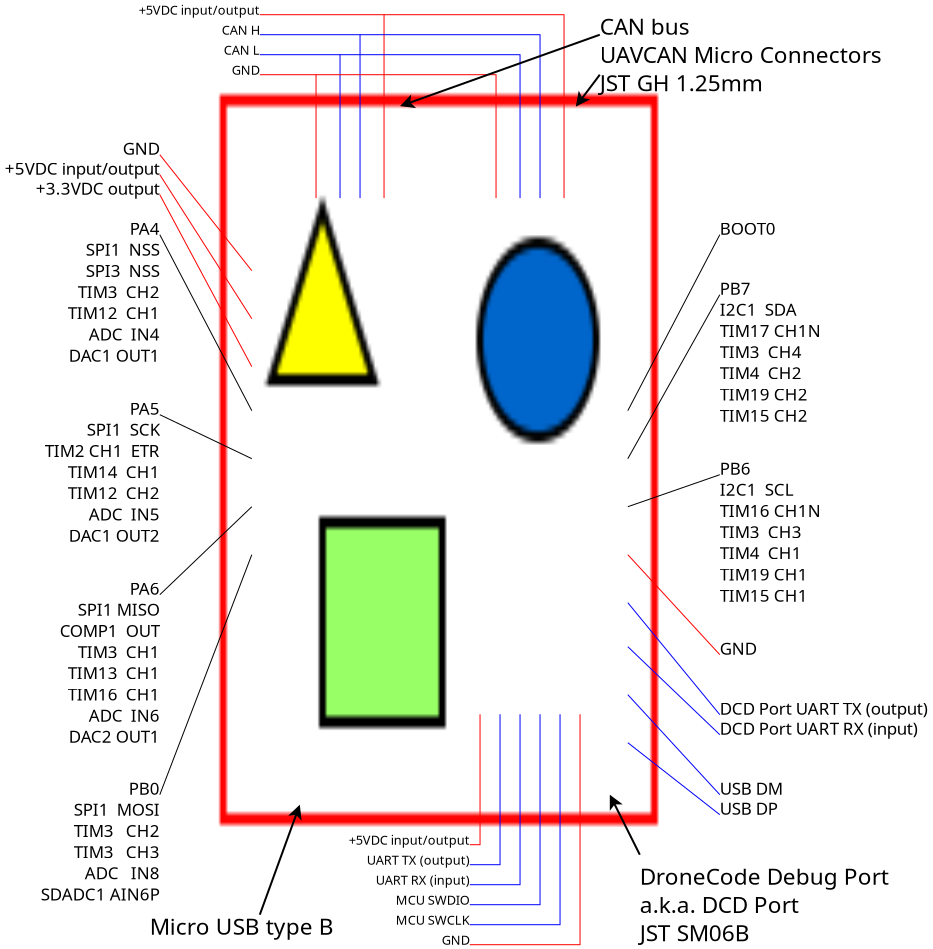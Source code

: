 <?xml version="1.0" encoding="UTF-8"?>
<dia:diagram xmlns:dia="http://www.lysator.liu.se/~alla/dia/">
  <dia:layer name="Background" visible="true" active="true">
    <dia:object type="Standard - Image" version="0" id="O0">
      <dia:attribute name="obj_pos">
        <dia:point val="27,41"/>
      </dia:attribute>
      <dia:attribute name="obj_bb">
        <dia:rectangle val="26.95,40.95;48.95,77.55"/>
      </dia:attribute>
      <dia:attribute name="elem_corner">
        <dia:point val="27,41"/>
      </dia:attribute>
      <dia:attribute name="elem_width">
        <dia:real val="21.9"/>
      </dia:attribute>
      <dia:attribute name="elem_height">
        <dia:real val="36.5"/>
      </dia:attribute>
      <dia:attribute name="draw_border">
        <dia:boolean val="false"/>
      </dia:attribute>
      <dia:attribute name="keep_aspect">
        <dia:boolean val="true"/>
      </dia:attribute>
      <dia:attribute name="file">
        <dia:string>#pinout.png#</dia:string>
      </dia:attribute>
    </dia:object>
    <dia:object type="Standard - Text" version="1" id="O1">
      <dia:attribute name="obj_pos">
        <dia:point val="23.5,83"/>
      </dia:attribute>
      <dia:attribute name="obj_bb">
        <dia:rectangle val="23.5,81.95;34.34,83.267"/>
      </dia:attribute>
      <dia:attribute name="text">
        <dia:composite type="text">
          <dia:attribute name="string">
            <dia:string>#Micro USB type B#</dia:string>
          </dia:attribute>
          <dia:attribute name="font">
            <dia:font family="Droid Sans Mono" style="0" name="Courier"/>
          </dia:attribute>
          <dia:attribute name="height">
            <dia:real val="1.411"/>
          </dia:attribute>
          <dia:attribute name="pos">
            <dia:point val="23.5,83"/>
          </dia:attribute>
          <dia:attribute name="color">
            <dia:color val="#000000"/>
          </dia:attribute>
          <dia:attribute name="alignment">
            <dia:enum val="0"/>
          </dia:attribute>
        </dia:composite>
      </dia:attribute>
      <dia:attribute name="valign">
        <dia:enum val="3"/>
      </dia:attribute>
    </dia:object>
    <dia:object type="Standard - Line" version="0" id="O2">
      <dia:attribute name="obj_pos">
        <dia:point val="29,82"/>
      </dia:attribute>
      <dia:attribute name="obj_bb">
        <dia:rectangle val="28.936,76.395;31.135,82.064"/>
      </dia:attribute>
      <dia:attribute name="conn_endpoints">
        <dia:point val="29,82"/>
        <dia:point val="31,76.5"/>
      </dia:attribute>
      <dia:attribute name="numcp">
        <dia:int val="1"/>
      </dia:attribute>
      <dia:attribute name="end_arrow">
        <dia:enum val="22"/>
      </dia:attribute>
      <dia:attribute name="end_arrow_length">
        <dia:real val="0.5"/>
      </dia:attribute>
      <dia:attribute name="end_arrow_width">
        <dia:real val="0.5"/>
      </dia:attribute>
    </dia:object>
    <dia:object type="Standard - Line" version="0" id="O3">
      <dia:attribute name="obj_pos">
        <dia:point val="48,79"/>
      </dia:attribute>
      <dia:attribute name="obj_bb">
        <dia:rectangle val="46.43,75.9;48.067,79.067"/>
      </dia:attribute>
      <dia:attribute name="conn_endpoints">
        <dia:point val="48,79"/>
        <dia:point val="46.5,76"/>
      </dia:attribute>
      <dia:attribute name="numcp">
        <dia:int val="1"/>
      </dia:attribute>
      <dia:attribute name="end_arrow">
        <dia:enum val="22"/>
      </dia:attribute>
      <dia:attribute name="end_arrow_length">
        <dia:real val="0.5"/>
      </dia:attribute>
      <dia:attribute name="end_arrow_width">
        <dia:real val="0.5"/>
      </dia:attribute>
    </dia:object>
    <dia:object type="Standard - Text" version="1" id="O4">
      <dia:attribute name="obj_pos">
        <dia:point val="39.5,78.5"/>
      </dia:attribute>
      <dia:attribute name="obj_bb">
        <dia:rectangle val="32.57,77.905;39.5,78.653"/>
      </dia:attribute>
      <dia:attribute name="text">
        <dia:composite type="text">
          <dia:attribute name="string">
            <dia:string>#+5VDC input/output#</dia:string>
          </dia:attribute>
          <dia:attribute name="font">
            <dia:font family="Droid Sans Mono" style="0" name="Courier"/>
          </dia:attribute>
          <dia:attribute name="height">
            <dia:real val="0.8"/>
          </dia:attribute>
          <dia:attribute name="pos">
            <dia:point val="39.5,78.5"/>
          </dia:attribute>
          <dia:attribute name="color">
            <dia:color val="#000000"/>
          </dia:attribute>
          <dia:attribute name="alignment">
            <dia:enum val="2"/>
          </dia:attribute>
        </dia:composite>
      </dia:attribute>
      <dia:attribute name="valign">
        <dia:enum val="3"/>
      </dia:attribute>
    </dia:object>
    <dia:object type="Standard - Text" version="1" id="O5">
      <dia:attribute name="obj_pos">
        <dia:point val="39.5,79.5"/>
      </dia:attribute>
      <dia:attribute name="obj_bb">
        <dia:rectangle val="33.34,78.905;39.5,79.653"/>
      </dia:attribute>
      <dia:attribute name="text">
        <dia:composite type="text">
          <dia:attribute name="string">
            <dia:string>#UART TX (output)#</dia:string>
          </dia:attribute>
          <dia:attribute name="font">
            <dia:font family="Droid Sans Mono" style="0" name="Courier"/>
          </dia:attribute>
          <dia:attribute name="height">
            <dia:real val="0.8"/>
          </dia:attribute>
          <dia:attribute name="pos">
            <dia:point val="39.5,79.5"/>
          </dia:attribute>
          <dia:attribute name="color">
            <dia:color val="#000000"/>
          </dia:attribute>
          <dia:attribute name="alignment">
            <dia:enum val="2"/>
          </dia:attribute>
        </dia:composite>
      </dia:attribute>
      <dia:attribute name="valign">
        <dia:enum val="3"/>
      </dia:attribute>
    </dia:object>
    <dia:object type="Standard - Text" version="1" id="O6">
      <dia:attribute name="obj_pos">
        <dia:point val="39.5,80.5"/>
      </dia:attribute>
      <dia:attribute name="obj_bb">
        <dia:rectangle val="33.725,79.905;39.5,80.653"/>
      </dia:attribute>
      <dia:attribute name="text">
        <dia:composite type="text">
          <dia:attribute name="string">
            <dia:string>#UART RX (input)#</dia:string>
          </dia:attribute>
          <dia:attribute name="font">
            <dia:font family="Droid Sans Mono" style="0" name="Courier"/>
          </dia:attribute>
          <dia:attribute name="height">
            <dia:real val="0.8"/>
          </dia:attribute>
          <dia:attribute name="pos">
            <dia:point val="39.5,80.5"/>
          </dia:attribute>
          <dia:attribute name="color">
            <dia:color val="#000000"/>
          </dia:attribute>
          <dia:attribute name="alignment">
            <dia:enum val="2"/>
          </dia:attribute>
        </dia:composite>
      </dia:attribute>
      <dia:attribute name="valign">
        <dia:enum val="3"/>
      </dia:attribute>
    </dia:object>
    <dia:object type="Standard - Text" version="1" id="O7">
      <dia:attribute name="obj_pos">
        <dia:point val="39.5,81.5"/>
      </dia:attribute>
      <dia:attribute name="obj_bb">
        <dia:rectangle val="36.035,80.905;39.5,81.653"/>
      </dia:attribute>
      <dia:attribute name="text">
        <dia:composite type="text">
          <dia:attribute name="string">
            <dia:string>#MCU SWDIO#</dia:string>
          </dia:attribute>
          <dia:attribute name="font">
            <dia:font family="Droid Sans Mono" style="0" name="Courier"/>
          </dia:attribute>
          <dia:attribute name="height">
            <dia:real val="0.8"/>
          </dia:attribute>
          <dia:attribute name="pos">
            <dia:point val="39.5,81.5"/>
          </dia:attribute>
          <dia:attribute name="color">
            <dia:color val="#000000"/>
          </dia:attribute>
          <dia:attribute name="alignment">
            <dia:enum val="2"/>
          </dia:attribute>
        </dia:composite>
      </dia:attribute>
      <dia:attribute name="valign">
        <dia:enum val="3"/>
      </dia:attribute>
    </dia:object>
    <dia:object type="Standard - Text" version="1" id="O8">
      <dia:attribute name="obj_pos">
        <dia:point val="39.5,82.5"/>
      </dia:attribute>
      <dia:attribute name="obj_bb">
        <dia:rectangle val="36.035,81.905;39.5,82.653"/>
      </dia:attribute>
      <dia:attribute name="text">
        <dia:composite type="text">
          <dia:attribute name="string">
            <dia:string>#MCU SWCLK#</dia:string>
          </dia:attribute>
          <dia:attribute name="font">
            <dia:font family="Droid Sans Mono" style="0" name="Courier"/>
          </dia:attribute>
          <dia:attribute name="height">
            <dia:real val="0.8"/>
          </dia:attribute>
          <dia:attribute name="pos">
            <dia:point val="39.5,82.5"/>
          </dia:attribute>
          <dia:attribute name="color">
            <dia:color val="#000000"/>
          </dia:attribute>
          <dia:attribute name="alignment">
            <dia:enum val="2"/>
          </dia:attribute>
        </dia:composite>
      </dia:attribute>
      <dia:attribute name="valign">
        <dia:enum val="3"/>
      </dia:attribute>
    </dia:object>
    <dia:object type="Standard - Text" version="1" id="O9">
      <dia:attribute name="obj_pos">
        <dia:point val="39.5,83.5"/>
      </dia:attribute>
      <dia:attribute name="obj_bb">
        <dia:rectangle val="38.345,82.905;39.5,83.653"/>
      </dia:attribute>
      <dia:attribute name="text">
        <dia:composite type="text">
          <dia:attribute name="string">
            <dia:string>#GND#</dia:string>
          </dia:attribute>
          <dia:attribute name="font">
            <dia:font family="Droid Sans Mono" style="0" name="Courier"/>
          </dia:attribute>
          <dia:attribute name="height">
            <dia:real val="0.8"/>
          </dia:attribute>
          <dia:attribute name="pos">
            <dia:point val="39.5,83.5"/>
          </dia:attribute>
          <dia:attribute name="color">
            <dia:color val="#000000"/>
          </dia:attribute>
          <dia:attribute name="alignment">
            <dia:enum val="2"/>
          </dia:attribute>
        </dia:composite>
      </dia:attribute>
      <dia:attribute name="valign">
        <dia:enum val="3"/>
      </dia:attribute>
    </dia:object>
    <dia:object type="Standard - ZigZagLine" version="1" id="O10">
      <dia:attribute name="obj_pos">
        <dia:point val="39.5,78.5"/>
      </dia:attribute>
      <dia:attribute name="obj_bb">
        <dia:rectangle val="39.475,71.941;40.037,78.525"/>
      </dia:attribute>
      <dia:attribute name="orth_points">
        <dia:point val="39.5,78.5"/>
        <dia:point val="40.012,78.5"/>
        <dia:point val="40.012,71.977"/>
        <dia:point val="40.012,71.977"/>
      </dia:attribute>
      <dia:attribute name="orth_orient">
        <dia:enum val="0"/>
        <dia:enum val="1"/>
        <dia:enum val="0"/>
      </dia:attribute>
      <dia:attribute name="autorouting">
        <dia:boolean val="false"/>
      </dia:attribute>
      <dia:attribute name="line_color">
        <dia:color val="#ff0000"/>
      </dia:attribute>
      <dia:attribute name="line_width">
        <dia:real val="0.05"/>
      </dia:attribute>
    </dia:object>
    <dia:object type="Standard - ZigZagLine" version="1" id="O11">
      <dia:attribute name="obj_pos">
        <dia:point val="39.5,79.5"/>
      </dia:attribute>
      <dia:attribute name="obj_bb">
        <dia:rectangle val="39.475,71.941;41.037,79.525"/>
      </dia:attribute>
      <dia:attribute name="orth_points">
        <dia:point val="39.5,79.5"/>
        <dia:point val="41.012,79.5"/>
        <dia:point val="41.012,71.977"/>
        <dia:point val="41.012,71.977"/>
      </dia:attribute>
      <dia:attribute name="orth_orient">
        <dia:enum val="0"/>
        <dia:enum val="1"/>
        <dia:enum val="0"/>
      </dia:attribute>
      <dia:attribute name="autorouting">
        <dia:boolean val="false"/>
      </dia:attribute>
      <dia:attribute name="line_color">
        <dia:color val="#0000ff"/>
      </dia:attribute>
      <dia:attribute name="line_width">
        <dia:real val="0.05"/>
      </dia:attribute>
    </dia:object>
    <dia:object type="Standard - ZigZagLine" version="1" id="O12">
      <dia:attribute name="obj_pos">
        <dia:point val="39.5,80.5"/>
      </dia:attribute>
      <dia:attribute name="obj_bb">
        <dia:rectangle val="39.475,71.941;42.037,80.525"/>
      </dia:attribute>
      <dia:attribute name="orth_points">
        <dia:point val="39.5,80.5"/>
        <dia:point val="42.012,80.5"/>
        <dia:point val="42.012,71.977"/>
        <dia:point val="42.012,71.977"/>
      </dia:attribute>
      <dia:attribute name="orth_orient">
        <dia:enum val="0"/>
        <dia:enum val="1"/>
        <dia:enum val="0"/>
      </dia:attribute>
      <dia:attribute name="autorouting">
        <dia:boolean val="false"/>
      </dia:attribute>
      <dia:attribute name="line_color">
        <dia:color val="#0000ff"/>
      </dia:attribute>
      <dia:attribute name="line_width">
        <dia:real val="0.05"/>
      </dia:attribute>
    </dia:object>
    <dia:object type="Standard - ZigZagLine" version="1" id="O13">
      <dia:attribute name="obj_pos">
        <dia:point val="39.5,81.5"/>
      </dia:attribute>
      <dia:attribute name="obj_bb">
        <dia:rectangle val="39.475,71.941;43.037,81.525"/>
      </dia:attribute>
      <dia:attribute name="orth_points">
        <dia:point val="39.5,81.5"/>
        <dia:point val="43.012,81.5"/>
        <dia:point val="43.012,71.977"/>
        <dia:point val="43.012,71.977"/>
      </dia:attribute>
      <dia:attribute name="orth_orient">
        <dia:enum val="0"/>
        <dia:enum val="1"/>
        <dia:enum val="0"/>
      </dia:attribute>
      <dia:attribute name="autorouting">
        <dia:boolean val="false"/>
      </dia:attribute>
      <dia:attribute name="line_color">
        <dia:color val="#0000ff"/>
      </dia:attribute>
      <dia:attribute name="line_width">
        <dia:real val="0.05"/>
      </dia:attribute>
    </dia:object>
    <dia:object type="Standard - ZigZagLine" version="1" id="O14">
      <dia:attribute name="obj_pos">
        <dia:point val="39.5,82.5"/>
      </dia:attribute>
      <dia:attribute name="obj_bb">
        <dia:rectangle val="39.475,71.941;44.037,82.525"/>
      </dia:attribute>
      <dia:attribute name="orth_points">
        <dia:point val="39.5,82.5"/>
        <dia:point val="44.012,82.5"/>
        <dia:point val="44.012,71.977"/>
        <dia:point val="44.012,71.977"/>
      </dia:attribute>
      <dia:attribute name="orth_orient">
        <dia:enum val="0"/>
        <dia:enum val="1"/>
        <dia:enum val="0"/>
      </dia:attribute>
      <dia:attribute name="autorouting">
        <dia:boolean val="false"/>
      </dia:attribute>
      <dia:attribute name="line_color">
        <dia:color val="#0000ff"/>
      </dia:attribute>
      <dia:attribute name="line_width">
        <dia:real val="0.05"/>
      </dia:attribute>
    </dia:object>
    <dia:object type="Standard - ZigZagLine" version="1" id="O15">
      <dia:attribute name="obj_pos">
        <dia:point val="39.5,83.5"/>
      </dia:attribute>
      <dia:attribute name="obj_bb">
        <dia:rectangle val="39.475,71.941;45.037,83.525"/>
      </dia:attribute>
      <dia:attribute name="orth_points">
        <dia:point val="39.5,83.5"/>
        <dia:point val="45.012,83.5"/>
        <dia:point val="45.012,71.977"/>
        <dia:point val="45.012,71.977"/>
      </dia:attribute>
      <dia:attribute name="orth_orient">
        <dia:enum val="0"/>
        <dia:enum val="1"/>
        <dia:enum val="0"/>
      </dia:attribute>
      <dia:attribute name="autorouting">
        <dia:boolean val="false"/>
      </dia:attribute>
      <dia:attribute name="line_color">
        <dia:color val="#ff0000"/>
      </dia:attribute>
      <dia:attribute name="line_width">
        <dia:real val="0.05"/>
      </dia:attribute>
    </dia:object>
    <dia:object type="Standard - Text" version="1" id="O16">
      <dia:attribute name="obj_pos">
        <dia:point val="29,37"/>
      </dia:attribute>
      <dia:attribute name="obj_bb">
        <dia:rectangle val="22.07,36.405;29,37.153"/>
      </dia:attribute>
      <dia:attribute name="text">
        <dia:composite type="text">
          <dia:attribute name="string">
            <dia:string>#+5VDC input/output#</dia:string>
          </dia:attribute>
          <dia:attribute name="font">
            <dia:font family="Droid Sans Mono" style="0" name="Courier"/>
          </dia:attribute>
          <dia:attribute name="height">
            <dia:real val="0.8"/>
          </dia:attribute>
          <dia:attribute name="pos">
            <dia:point val="29,37"/>
          </dia:attribute>
          <dia:attribute name="color">
            <dia:color val="#000000"/>
          </dia:attribute>
          <dia:attribute name="alignment">
            <dia:enum val="2"/>
          </dia:attribute>
        </dia:composite>
      </dia:attribute>
      <dia:attribute name="valign">
        <dia:enum val="3"/>
      </dia:attribute>
    </dia:object>
    <dia:object type="Standard - Text" version="1" id="O17">
      <dia:attribute name="obj_pos">
        <dia:point val="29,38"/>
      </dia:attribute>
      <dia:attribute name="obj_bb">
        <dia:rectangle val="27.075,37.405;29,38.153"/>
      </dia:attribute>
      <dia:attribute name="text">
        <dia:composite type="text">
          <dia:attribute name="string">
            <dia:string>#CAN H#</dia:string>
          </dia:attribute>
          <dia:attribute name="font">
            <dia:font family="Droid Sans Mono" style="0" name="Courier"/>
          </dia:attribute>
          <dia:attribute name="height">
            <dia:real val="0.8"/>
          </dia:attribute>
          <dia:attribute name="pos">
            <dia:point val="29,38"/>
          </dia:attribute>
          <dia:attribute name="color">
            <dia:color val="#000000"/>
          </dia:attribute>
          <dia:attribute name="alignment">
            <dia:enum val="2"/>
          </dia:attribute>
        </dia:composite>
      </dia:attribute>
      <dia:attribute name="valign">
        <dia:enum val="3"/>
      </dia:attribute>
    </dia:object>
    <dia:object type="Standard - Text" version="1" id="O18">
      <dia:attribute name="obj_pos">
        <dia:point val="29,39"/>
      </dia:attribute>
      <dia:attribute name="obj_bb">
        <dia:rectangle val="27.075,38.405;29,39.153"/>
      </dia:attribute>
      <dia:attribute name="text">
        <dia:composite type="text">
          <dia:attribute name="string">
            <dia:string>#CAN L#</dia:string>
          </dia:attribute>
          <dia:attribute name="font">
            <dia:font family="Droid Sans Mono" style="0" name="Courier"/>
          </dia:attribute>
          <dia:attribute name="height">
            <dia:real val="0.8"/>
          </dia:attribute>
          <dia:attribute name="pos">
            <dia:point val="29,39"/>
          </dia:attribute>
          <dia:attribute name="color">
            <dia:color val="#000000"/>
          </dia:attribute>
          <dia:attribute name="alignment">
            <dia:enum val="2"/>
          </dia:attribute>
        </dia:composite>
      </dia:attribute>
      <dia:attribute name="valign">
        <dia:enum val="3"/>
      </dia:attribute>
    </dia:object>
    <dia:object type="Standard - Text" version="1" id="O19">
      <dia:attribute name="obj_pos">
        <dia:point val="29,40"/>
      </dia:attribute>
      <dia:attribute name="obj_bb">
        <dia:rectangle val="27.845,39.405;29,40.153"/>
      </dia:attribute>
      <dia:attribute name="text">
        <dia:composite type="text">
          <dia:attribute name="string">
            <dia:string>#GND#</dia:string>
          </dia:attribute>
          <dia:attribute name="font">
            <dia:font family="Droid Sans Mono" style="0" name="Courier"/>
          </dia:attribute>
          <dia:attribute name="height">
            <dia:real val="0.8"/>
          </dia:attribute>
          <dia:attribute name="pos">
            <dia:point val="29,40"/>
          </dia:attribute>
          <dia:attribute name="color">
            <dia:color val="#000000"/>
          </dia:attribute>
          <dia:attribute name="alignment">
            <dia:enum val="2"/>
          </dia:attribute>
        </dia:composite>
      </dia:attribute>
      <dia:attribute name="valign">
        <dia:enum val="3"/>
      </dia:attribute>
    </dia:object>
    <dia:object type="Standard - ZigZagLine" version="1" id="O20">
      <dia:attribute name="obj_pos">
        <dia:point val="35.212,46.171"/>
      </dia:attribute>
      <dia:attribute name="obj_bb">
        <dia:rectangle val="28.975,36.975;35.237,46.171"/>
      </dia:attribute>
      <dia:attribute name="orth_points">
        <dia:point val="35.212,46.171"/>
        <dia:point val="35.212,46.171"/>
        <dia:point val="35.212,37"/>
        <dia:point val="29,37"/>
      </dia:attribute>
      <dia:attribute name="orth_orient">
        <dia:enum val="0"/>
        <dia:enum val="1"/>
        <dia:enum val="0"/>
      </dia:attribute>
      <dia:attribute name="autorouting">
        <dia:boolean val="false"/>
      </dia:attribute>
      <dia:attribute name="line_color">
        <dia:color val="#ff0000"/>
      </dia:attribute>
      <dia:attribute name="line_width">
        <dia:real val="0.05"/>
      </dia:attribute>
    </dia:object>
    <dia:object type="Standard - ZigZagLine" version="1" id="O21">
      <dia:attribute name="obj_pos">
        <dia:point val="34.012,46.171"/>
      </dia:attribute>
      <dia:attribute name="obj_bb">
        <dia:rectangle val="28.975,37.975;34.037,46.171"/>
      </dia:attribute>
      <dia:attribute name="orth_points">
        <dia:point val="34.012,46.171"/>
        <dia:point val="34.012,46.171"/>
        <dia:point val="34.012,38"/>
        <dia:point val="29,38"/>
      </dia:attribute>
      <dia:attribute name="orth_orient">
        <dia:enum val="0"/>
        <dia:enum val="1"/>
        <dia:enum val="0"/>
      </dia:attribute>
      <dia:attribute name="autorouting">
        <dia:boolean val="false"/>
      </dia:attribute>
      <dia:attribute name="line_color">
        <dia:color val="#0000ff"/>
      </dia:attribute>
      <dia:attribute name="line_width">
        <dia:real val="0.05"/>
      </dia:attribute>
    </dia:object>
    <dia:object type="Standard - ZigZagLine" version="1" id="O22">
      <dia:attribute name="obj_pos">
        <dia:point val="33.012,46.171"/>
      </dia:attribute>
      <dia:attribute name="obj_bb">
        <dia:rectangle val="28.975,38.975;33.037,46.171"/>
      </dia:attribute>
      <dia:attribute name="orth_points">
        <dia:point val="33.012,46.171"/>
        <dia:point val="33.012,46.171"/>
        <dia:point val="33.012,39"/>
        <dia:point val="29,39"/>
      </dia:attribute>
      <dia:attribute name="orth_orient">
        <dia:enum val="0"/>
        <dia:enum val="1"/>
        <dia:enum val="0"/>
      </dia:attribute>
      <dia:attribute name="autorouting">
        <dia:boolean val="false"/>
      </dia:attribute>
      <dia:attribute name="line_color">
        <dia:color val="#0000ff"/>
      </dia:attribute>
      <dia:attribute name="line_width">
        <dia:real val="0.05"/>
      </dia:attribute>
    </dia:object>
    <dia:object type="Standard - ZigZagLine" version="1" id="O23">
      <dia:attribute name="obj_pos">
        <dia:point val="31.812,46.171"/>
      </dia:attribute>
      <dia:attribute name="obj_bb">
        <dia:rectangle val="28.975,39.975;31.837,46.171"/>
      </dia:attribute>
      <dia:attribute name="orth_points">
        <dia:point val="31.812,46.171"/>
        <dia:point val="31.812,46.171"/>
        <dia:point val="31.812,40"/>
        <dia:point val="29,40"/>
      </dia:attribute>
      <dia:attribute name="orth_orient">
        <dia:enum val="0"/>
        <dia:enum val="1"/>
        <dia:enum val="0"/>
      </dia:attribute>
      <dia:attribute name="autorouting">
        <dia:boolean val="false"/>
      </dia:attribute>
      <dia:attribute name="line_color">
        <dia:color val="#ff0000"/>
      </dia:attribute>
      <dia:attribute name="line_width">
        <dia:real val="0.05"/>
      </dia:attribute>
    </dia:object>
    <dia:object type="Standard - ZigZagLine" version="1" id="O24">
      <dia:attribute name="obj_pos">
        <dia:point val="44.212,46.171"/>
      </dia:attribute>
      <dia:attribute name="obj_bb">
        <dia:rectangle val="35.175,36.975;44.237,46.171"/>
      </dia:attribute>
      <dia:attribute name="orth_points">
        <dia:point val="44.212,46.171"/>
        <dia:point val="44.212,46.171"/>
        <dia:point val="44.212,37"/>
        <dia:point val="35.2,37"/>
      </dia:attribute>
      <dia:attribute name="orth_orient">
        <dia:enum val="0"/>
        <dia:enum val="1"/>
        <dia:enum val="0"/>
      </dia:attribute>
      <dia:attribute name="autorouting">
        <dia:boolean val="false"/>
      </dia:attribute>
      <dia:attribute name="line_color">
        <dia:color val="#ff0000"/>
      </dia:attribute>
      <dia:attribute name="line_width">
        <dia:real val="0.05"/>
      </dia:attribute>
    </dia:object>
    <dia:object type="Standard - ZigZagLine" version="1" id="O25">
      <dia:attribute name="obj_pos">
        <dia:point val="43.012,46.171"/>
      </dia:attribute>
      <dia:attribute name="obj_bb">
        <dia:rectangle val="33.975,37.975;43.037,46.171"/>
      </dia:attribute>
      <dia:attribute name="orth_points">
        <dia:point val="43.012,46.171"/>
        <dia:point val="43.012,46.171"/>
        <dia:point val="43.012,38"/>
        <dia:point val="34,38"/>
      </dia:attribute>
      <dia:attribute name="orth_orient">
        <dia:enum val="0"/>
        <dia:enum val="1"/>
        <dia:enum val="0"/>
      </dia:attribute>
      <dia:attribute name="autorouting">
        <dia:boolean val="false"/>
      </dia:attribute>
      <dia:attribute name="line_color">
        <dia:color val="#0000ff"/>
      </dia:attribute>
      <dia:attribute name="line_width">
        <dia:real val="0.05"/>
      </dia:attribute>
    </dia:object>
    <dia:object type="Standard - ZigZagLine" version="1" id="O26">
      <dia:attribute name="obj_pos">
        <dia:point val="42.012,46.171"/>
      </dia:attribute>
      <dia:attribute name="obj_bb">
        <dia:rectangle val="32.975,38.975;42.037,46.171"/>
      </dia:attribute>
      <dia:attribute name="orth_points">
        <dia:point val="42.012,46.171"/>
        <dia:point val="42.012,46.171"/>
        <dia:point val="42.012,39"/>
        <dia:point val="33,39"/>
      </dia:attribute>
      <dia:attribute name="orth_orient">
        <dia:enum val="0"/>
        <dia:enum val="1"/>
        <dia:enum val="0"/>
      </dia:attribute>
      <dia:attribute name="autorouting">
        <dia:boolean val="false"/>
      </dia:attribute>
      <dia:attribute name="line_color">
        <dia:color val="#0000ff"/>
      </dia:attribute>
      <dia:attribute name="line_width">
        <dia:real val="0.05"/>
      </dia:attribute>
    </dia:object>
    <dia:object type="Standard - ZigZagLine" version="1" id="O27">
      <dia:attribute name="obj_pos">
        <dia:point val="40.812,46.171"/>
      </dia:attribute>
      <dia:attribute name="obj_bb">
        <dia:rectangle val="31.775,39.975;40.837,46.171"/>
      </dia:attribute>
      <dia:attribute name="orth_points">
        <dia:point val="40.812,46.171"/>
        <dia:point val="40.812,46.171"/>
        <dia:point val="40.812,40"/>
        <dia:point val="31.8,40"/>
      </dia:attribute>
      <dia:attribute name="orth_orient">
        <dia:enum val="0"/>
        <dia:enum val="1"/>
        <dia:enum val="0"/>
      </dia:attribute>
      <dia:attribute name="autorouting">
        <dia:boolean val="false"/>
      </dia:attribute>
      <dia:attribute name="line_color">
        <dia:color val="#ff0000"/>
      </dia:attribute>
      <dia:attribute name="line_width">
        <dia:real val="0.05"/>
      </dia:attribute>
    </dia:object>
    <dia:object type="Standard - Line" version="0" id="O28">
      <dia:attribute name="obj_pos">
        <dia:point val="46,38"/>
      </dia:attribute>
      <dia:attribute name="obj_bb">
        <dia:rectangle val="35.907,37.936;46.064,41.709"/>
      </dia:attribute>
      <dia:attribute name="conn_endpoints">
        <dia:point val="46,38"/>
        <dia:point val="36.012,41.571"/>
      </dia:attribute>
      <dia:attribute name="numcp">
        <dia:int val="1"/>
      </dia:attribute>
      <dia:attribute name="end_arrow">
        <dia:enum val="22"/>
      </dia:attribute>
      <dia:attribute name="end_arrow_length">
        <dia:real val="0.5"/>
      </dia:attribute>
      <dia:attribute name="end_arrow_width">
        <dia:real val="0.5"/>
      </dia:attribute>
    </dia:object>
    <dia:object type="Standard - Line" version="0" id="O29">
      <dia:attribute name="obj_pos">
        <dia:point val="46,40"/>
      </dia:attribute>
      <dia:attribute name="obj_bb">
        <dia:rectangle val="44.73,39.93;46.07,41.684"/>
      </dia:attribute>
      <dia:attribute name="conn_endpoints">
        <dia:point val="46,40"/>
        <dia:point val="44.8,41.595"/>
      </dia:attribute>
      <dia:attribute name="numcp">
        <dia:int val="1"/>
      </dia:attribute>
      <dia:attribute name="end_arrow">
        <dia:enum val="22"/>
      </dia:attribute>
      <dia:attribute name="end_arrow_length">
        <dia:real val="0.5"/>
      </dia:attribute>
      <dia:attribute name="end_arrow_width">
        <dia:real val="0.5"/>
      </dia:attribute>
    </dia:object>
    <dia:object type="Standard - Line" version="0" id="O30">
      <dia:attribute name="obj_pos">
        <dia:point val="24,76"/>
      </dia:attribute>
      <dia:attribute name="obj_bb">
        <dia:rectangle val="23.968,63.968;28.632,76.032"/>
      </dia:attribute>
      <dia:attribute name="conn_endpoints">
        <dia:point val="24,76"/>
        <dia:point val="28.6,64"/>
      </dia:attribute>
      <dia:attribute name="numcp">
        <dia:int val="1"/>
      </dia:attribute>
      <dia:attribute name="line_width">
        <dia:real val="0.05"/>
      </dia:attribute>
    </dia:object>
    <dia:object type="Standard - Line" version="0" id="O31">
      <dia:attribute name="obj_pos">
        <dia:point val="24,66"/>
      </dia:attribute>
      <dia:attribute name="obj_bb">
        <dia:rectangle val="23.965,61.565;28.635,66.035"/>
      </dia:attribute>
      <dia:attribute name="conn_endpoints">
        <dia:point val="24,66"/>
        <dia:point val="28.6,61.6"/>
      </dia:attribute>
      <dia:attribute name="numcp">
        <dia:int val="1"/>
      </dia:attribute>
      <dia:attribute name="line_width">
        <dia:real val="0.05"/>
      </dia:attribute>
    </dia:object>
    <dia:object type="Standard - Line" version="0" id="O32">
      <dia:attribute name="obj_pos">
        <dia:point val="24,57"/>
      </dia:attribute>
      <dia:attribute name="obj_bb">
        <dia:rectangle val="23.967,56.967;28.633,59.233"/>
      </dia:attribute>
      <dia:attribute name="conn_endpoints">
        <dia:point val="24,57"/>
        <dia:point val="28.6,59.2"/>
      </dia:attribute>
      <dia:attribute name="numcp">
        <dia:int val="1"/>
      </dia:attribute>
      <dia:attribute name="line_width">
        <dia:real val="0.05"/>
      </dia:attribute>
    </dia:object>
    <dia:object type="Standard - Line" version="0" id="O33">
      <dia:attribute name="obj_pos">
        <dia:point val="24,48"/>
      </dia:attribute>
      <dia:attribute name="obj_bb">
        <dia:rectangle val="23.966,47.966;28.634,56.834"/>
      </dia:attribute>
      <dia:attribute name="conn_endpoints">
        <dia:point val="24,48"/>
        <dia:point val="28.6,56.8"/>
      </dia:attribute>
      <dia:attribute name="numcp">
        <dia:int val="1"/>
      </dia:attribute>
      <dia:attribute name="line_width">
        <dia:real val="0.05"/>
      </dia:attribute>
    </dia:object>
    <dia:object type="Standard - Text" version="1" id="O34">
      <dia:attribute name="obj_pos">
        <dia:point val="24,46"/>
      </dia:attribute>
      <dia:attribute name="obj_bb">
        <dia:rectangle val="16.895,45.212;24,46.2"/>
      </dia:attribute>
      <dia:attribute name="text">
        <dia:composite type="text">
          <dia:attribute name="string">
            <dia:string>#+3.3VDC output#</dia:string>
          </dia:attribute>
          <dia:attribute name="font">
            <dia:font family="Droid Sans Mono" style="0" name="Courier"/>
          </dia:attribute>
          <dia:attribute name="height">
            <dia:real val="1.058"/>
          </dia:attribute>
          <dia:attribute name="pos">
            <dia:point val="24,46"/>
          </dia:attribute>
          <dia:attribute name="color">
            <dia:color val="#000000"/>
          </dia:attribute>
          <dia:attribute name="alignment">
            <dia:enum val="2"/>
          </dia:attribute>
        </dia:composite>
      </dia:attribute>
      <dia:attribute name="valign">
        <dia:enum val="3"/>
      </dia:attribute>
    </dia:object>
    <dia:object type="Standard - Line" version="0" id="O35">
      <dia:attribute name="obj_pos">
        <dia:point val="24,46"/>
      </dia:attribute>
      <dia:attribute name="obj_bb">
        <dia:rectangle val="23.966,45.966;28.634,54.634"/>
      </dia:attribute>
      <dia:attribute name="conn_endpoints">
        <dia:point val="24,46"/>
        <dia:point val="28.6,54.6"/>
      </dia:attribute>
      <dia:attribute name="numcp">
        <dia:int val="1"/>
      </dia:attribute>
      <dia:attribute name="line_color">
        <dia:color val="#ff0000"/>
      </dia:attribute>
      <dia:attribute name="line_width">
        <dia:real val="0.05"/>
      </dia:attribute>
    </dia:object>
    <dia:object type="Standard - Text" version="1" id="O36">
      <dia:attribute name="obj_pos">
        <dia:point val="24,45"/>
      </dia:attribute>
      <dia:attribute name="obj_bb">
        <dia:rectangle val="14.865,44.212;24,45.2"/>
      </dia:attribute>
      <dia:attribute name="text">
        <dia:composite type="text">
          <dia:attribute name="string">
            <dia:string>#+5VDC input/output#</dia:string>
          </dia:attribute>
          <dia:attribute name="font">
            <dia:font family="Droid Sans Mono" style="0" name="Courier"/>
          </dia:attribute>
          <dia:attribute name="height">
            <dia:real val="1.058"/>
          </dia:attribute>
          <dia:attribute name="pos">
            <dia:point val="24,45"/>
          </dia:attribute>
          <dia:attribute name="color">
            <dia:color val="#000000"/>
          </dia:attribute>
          <dia:attribute name="alignment">
            <dia:enum val="2"/>
          </dia:attribute>
        </dia:composite>
      </dia:attribute>
      <dia:attribute name="valign">
        <dia:enum val="3"/>
      </dia:attribute>
    </dia:object>
    <dia:object type="Standard - Line" version="0" id="O37">
      <dia:attribute name="obj_pos">
        <dia:point val="24,45"/>
      </dia:attribute>
      <dia:attribute name="obj_bb">
        <dia:rectangle val="23.965,44.965;28.634,52.234"/>
      </dia:attribute>
      <dia:attribute name="conn_endpoints">
        <dia:point val="24,45"/>
        <dia:point val="28.6,52.2"/>
      </dia:attribute>
      <dia:attribute name="numcp">
        <dia:int val="1"/>
      </dia:attribute>
      <dia:attribute name="line_color">
        <dia:color val="#ff0000"/>
      </dia:attribute>
      <dia:attribute name="line_width">
        <dia:real val="0.05"/>
      </dia:attribute>
    </dia:object>
    <dia:object type="Standard - Text" version="1" id="O38">
      <dia:attribute name="obj_pos">
        <dia:point val="24,44"/>
      </dia:attribute>
      <dia:attribute name="obj_bb">
        <dia:rectangle val="22.477,43.212;24,44.2"/>
      </dia:attribute>
      <dia:attribute name="text">
        <dia:composite type="text">
          <dia:attribute name="string">
            <dia:string>#GND#</dia:string>
          </dia:attribute>
          <dia:attribute name="font">
            <dia:font family="Droid Sans Mono" style="0" name="Courier"/>
          </dia:attribute>
          <dia:attribute name="height">
            <dia:real val="1.058"/>
          </dia:attribute>
          <dia:attribute name="pos">
            <dia:point val="24,44"/>
          </dia:attribute>
          <dia:attribute name="color">
            <dia:color val="#000000"/>
          </dia:attribute>
          <dia:attribute name="alignment">
            <dia:enum val="2"/>
          </dia:attribute>
        </dia:composite>
      </dia:attribute>
      <dia:attribute name="valign">
        <dia:enum val="3"/>
      </dia:attribute>
    </dia:object>
    <dia:object type="Standard - Line" version="0" id="O39">
      <dia:attribute name="obj_pos">
        <dia:point val="24,44"/>
      </dia:attribute>
      <dia:attribute name="obj_bb">
        <dia:rectangle val="23.965,43.965;28.635,49.835"/>
      </dia:attribute>
      <dia:attribute name="conn_endpoints">
        <dia:point val="24,44"/>
        <dia:point val="28.6,49.8"/>
      </dia:attribute>
      <dia:attribute name="numcp">
        <dia:int val="1"/>
      </dia:attribute>
      <dia:attribute name="line_color">
        <dia:color val="#ff0000"/>
      </dia:attribute>
      <dia:attribute name="line_width">
        <dia:real val="0.05"/>
      </dia:attribute>
    </dia:object>
    <dia:object type="Standard - Text" version="1" id="O40">
      <dia:attribute name="obj_pos">
        <dia:point val="52,77"/>
      </dia:attribute>
      <dia:attribute name="obj_bb">
        <dia:rectangle val="52,76.213;55.045,77.2"/>
      </dia:attribute>
      <dia:attribute name="text">
        <dia:composite type="text">
          <dia:attribute name="string">
            <dia:string>#USB DP#</dia:string>
          </dia:attribute>
          <dia:attribute name="font">
            <dia:font family="Droid Sans Mono" style="0" name="Courier"/>
          </dia:attribute>
          <dia:attribute name="height">
            <dia:real val="1.058"/>
          </dia:attribute>
          <dia:attribute name="pos">
            <dia:point val="52,77"/>
          </dia:attribute>
          <dia:attribute name="color">
            <dia:color val="#000000"/>
          </dia:attribute>
          <dia:attribute name="alignment">
            <dia:enum val="0"/>
          </dia:attribute>
        </dia:composite>
      </dia:attribute>
      <dia:attribute name="valign">
        <dia:enum val="3"/>
      </dia:attribute>
    </dia:object>
    <dia:object type="Standard - Text" version="1" id="O41">
      <dia:attribute name="obj_pos">
        <dia:point val="52,76"/>
      </dia:attribute>
      <dia:attribute name="obj_bb">
        <dia:rectangle val="52,75.213;55.045,76.2"/>
      </dia:attribute>
      <dia:attribute name="text">
        <dia:composite type="text">
          <dia:attribute name="string">
            <dia:string>#USB DM#</dia:string>
          </dia:attribute>
          <dia:attribute name="font">
            <dia:font family="Droid Sans Mono" style="0" name="Courier"/>
          </dia:attribute>
          <dia:attribute name="height">
            <dia:real val="1.058"/>
          </dia:attribute>
          <dia:attribute name="pos">
            <dia:point val="52,76"/>
          </dia:attribute>
          <dia:attribute name="color">
            <dia:color val="#000000"/>
          </dia:attribute>
          <dia:attribute name="alignment">
            <dia:enum val="0"/>
          </dia:attribute>
        </dia:composite>
      </dia:attribute>
      <dia:attribute name="valign">
        <dia:enum val="3"/>
      </dia:attribute>
    </dia:object>
    <dia:object type="Standard - Text" version="1" id="O42">
      <dia:attribute name="obj_pos">
        <dia:point val="52,72"/>
      </dia:attribute>
      <dia:attribute name="obj_bb">
        <dia:rectangle val="52,71.213;64.688,72.2"/>
      </dia:attribute>
      <dia:attribute name="text">
        <dia:composite type="text">
          <dia:attribute name="string">
            <dia:string>#DCD Port UART TX (output)#</dia:string>
          </dia:attribute>
          <dia:attribute name="font">
            <dia:font family="Droid Sans Mono" style="0" name="Courier"/>
          </dia:attribute>
          <dia:attribute name="height">
            <dia:real val="1.058"/>
          </dia:attribute>
          <dia:attribute name="pos">
            <dia:point val="52,72"/>
          </dia:attribute>
          <dia:attribute name="color">
            <dia:color val="#000000"/>
          </dia:attribute>
          <dia:attribute name="alignment">
            <dia:enum val="0"/>
          </dia:attribute>
        </dia:composite>
      </dia:attribute>
      <dia:attribute name="valign">
        <dia:enum val="3"/>
      </dia:attribute>
    </dia:object>
    <dia:object type="Standard - Text" version="1" id="O43">
      <dia:attribute name="obj_pos">
        <dia:point val="48,80.5"/>
      </dia:attribute>
      <dia:attribute name="obj_bb">
        <dia:rectangle val="48,79.45;61.55,83.59"/>
      </dia:attribute>
      <dia:attribute name="text">
        <dia:composite type="text">
          <dia:attribute name="string">
            <dia:string>#DroneCode Debug Port
a.k.a. DCD Port
JST SM06B#</dia:string>
          </dia:attribute>
          <dia:attribute name="font">
            <dia:font family="Droid Sans Mono" style="0" name="Courier"/>
          </dia:attribute>
          <dia:attribute name="height">
            <dia:real val="1.411"/>
          </dia:attribute>
          <dia:attribute name="pos">
            <dia:point val="48,80.5"/>
          </dia:attribute>
          <dia:attribute name="color">
            <dia:color val="#000000"/>
          </dia:attribute>
          <dia:attribute name="alignment">
            <dia:enum val="0"/>
          </dia:attribute>
        </dia:composite>
      </dia:attribute>
      <dia:attribute name="valign">
        <dia:enum val="3"/>
      </dia:attribute>
    </dia:object>
    <dia:object type="Standard - Text" version="1" id="O44">
      <dia:attribute name="obj_pos">
        <dia:point val="52,73"/>
      </dia:attribute>
      <dia:attribute name="obj_bb">
        <dia:rectangle val="52,72.213;64.18,73.2"/>
      </dia:attribute>
      <dia:attribute name="text">
        <dia:composite type="text">
          <dia:attribute name="string">
            <dia:string>#DCD Port UART RX (input)#</dia:string>
          </dia:attribute>
          <dia:attribute name="font">
            <dia:font family="Droid Sans Mono" style="0" name="Courier"/>
          </dia:attribute>
          <dia:attribute name="height">
            <dia:real val="1.058"/>
          </dia:attribute>
          <dia:attribute name="pos">
            <dia:point val="52,73"/>
          </dia:attribute>
          <dia:attribute name="color">
            <dia:color val="#000000"/>
          </dia:attribute>
          <dia:attribute name="alignment">
            <dia:enum val="0"/>
          </dia:attribute>
        </dia:composite>
      </dia:attribute>
      <dia:attribute name="valign">
        <dia:enum val="3"/>
      </dia:attribute>
    </dia:object>
    <dia:object type="Standard - Text" version="1" id="O45">
      <dia:attribute name="obj_pos">
        <dia:point val="52,69"/>
      </dia:attribute>
      <dia:attribute name="obj_bb">
        <dia:rectangle val="52,68.213;53.523,69.2"/>
      </dia:attribute>
      <dia:attribute name="text">
        <dia:composite type="text">
          <dia:attribute name="string">
            <dia:string>#GND#</dia:string>
          </dia:attribute>
          <dia:attribute name="font">
            <dia:font family="Droid Sans Mono" style="0" name="Courier"/>
          </dia:attribute>
          <dia:attribute name="height">
            <dia:real val="1.058"/>
          </dia:attribute>
          <dia:attribute name="pos">
            <dia:point val="52,69"/>
          </dia:attribute>
          <dia:attribute name="color">
            <dia:color val="#000000"/>
          </dia:attribute>
          <dia:attribute name="alignment">
            <dia:enum val="0"/>
          </dia:attribute>
        </dia:composite>
      </dia:attribute>
      <dia:attribute name="valign">
        <dia:enum val="3"/>
      </dia:attribute>
    </dia:object>
    <dia:object type="Standard - Text" version="1" id="O46">
      <dia:attribute name="obj_pos">
        <dia:point val="52,48"/>
      </dia:attribute>
      <dia:attribute name="obj_bb">
        <dia:rectangle val="52,47.212;54.538,48.2"/>
      </dia:attribute>
      <dia:attribute name="text">
        <dia:composite type="text">
          <dia:attribute name="string">
            <dia:string>#BOOT0#</dia:string>
          </dia:attribute>
          <dia:attribute name="font">
            <dia:font family="Droid Sans Mono" style="0" name="Courier"/>
          </dia:attribute>
          <dia:attribute name="height">
            <dia:real val="1.058"/>
          </dia:attribute>
          <dia:attribute name="pos">
            <dia:point val="52,48"/>
          </dia:attribute>
          <dia:attribute name="color">
            <dia:color val="#000000"/>
          </dia:attribute>
          <dia:attribute name="alignment">
            <dia:enum val="0"/>
          </dia:attribute>
        </dia:composite>
      </dia:attribute>
      <dia:attribute name="valign">
        <dia:enum val="3"/>
      </dia:attribute>
    </dia:object>
    <dia:object type="Standard - Line" version="0" id="O47">
      <dia:attribute name="obj_pos">
        <dia:point val="52,77"/>
      </dia:attribute>
      <dia:attribute name="obj_bb">
        <dia:rectangle val="47.365,73.365;52.035,77.035"/>
      </dia:attribute>
      <dia:attribute name="conn_endpoints">
        <dia:point val="52,77"/>
        <dia:point val="47.4,73.4"/>
      </dia:attribute>
      <dia:attribute name="numcp">
        <dia:int val="1"/>
      </dia:attribute>
      <dia:attribute name="line_color">
        <dia:color val="#0000ff"/>
      </dia:attribute>
      <dia:attribute name="line_width">
        <dia:real val="0.05"/>
      </dia:attribute>
    </dia:object>
    <dia:object type="Standard - Line" version="0" id="O48">
      <dia:attribute name="obj_pos">
        <dia:point val="52,76"/>
      </dia:attribute>
      <dia:attribute name="obj_bb">
        <dia:rectangle val="47.365,70.965;52.035,76.035"/>
      </dia:attribute>
      <dia:attribute name="conn_endpoints">
        <dia:point val="52,76"/>
        <dia:point val="47.4,71"/>
      </dia:attribute>
      <dia:attribute name="numcp">
        <dia:int val="1"/>
      </dia:attribute>
      <dia:attribute name="line_color">
        <dia:color val="#0000ff"/>
      </dia:attribute>
      <dia:attribute name="line_width">
        <dia:real val="0.05"/>
      </dia:attribute>
    </dia:object>
    <dia:object type="Standard - Line" version="0" id="O49">
      <dia:attribute name="obj_pos">
        <dia:point val="52,73"/>
      </dia:attribute>
      <dia:attribute name="obj_bb">
        <dia:rectangle val="47.365,68.565;52.035,73.035"/>
      </dia:attribute>
      <dia:attribute name="conn_endpoints">
        <dia:point val="52,73"/>
        <dia:point val="47.4,68.6"/>
      </dia:attribute>
      <dia:attribute name="numcp">
        <dia:int val="1"/>
      </dia:attribute>
      <dia:attribute name="line_color">
        <dia:color val="#0000ff"/>
      </dia:attribute>
      <dia:attribute name="line_width">
        <dia:real val="0.05"/>
      </dia:attribute>
    </dia:object>
    <dia:object type="Standard - Line" version="0" id="O50">
      <dia:attribute name="obj_pos">
        <dia:point val="52,72"/>
      </dia:attribute>
      <dia:attribute name="obj_bb">
        <dia:rectangle val="47.365,66.365;52.035,72.035"/>
      </dia:attribute>
      <dia:attribute name="conn_endpoints">
        <dia:point val="52,72"/>
        <dia:point val="47.4,66.4"/>
      </dia:attribute>
      <dia:attribute name="numcp">
        <dia:int val="1"/>
      </dia:attribute>
      <dia:attribute name="line_color">
        <dia:color val="#0000ff"/>
      </dia:attribute>
      <dia:attribute name="line_width">
        <dia:real val="0.05"/>
      </dia:attribute>
    </dia:object>
    <dia:object type="Standard - Line" version="0" id="O51">
      <dia:attribute name="obj_pos">
        <dia:point val="52,69"/>
      </dia:attribute>
      <dia:attribute name="obj_bb">
        <dia:rectangle val="47.365,63.965;52.035,69.035"/>
      </dia:attribute>
      <dia:attribute name="conn_endpoints">
        <dia:point val="52,69"/>
        <dia:point val="47.4,64"/>
      </dia:attribute>
      <dia:attribute name="numcp">
        <dia:int val="1"/>
      </dia:attribute>
      <dia:attribute name="line_color">
        <dia:color val="#ff0000"/>
      </dia:attribute>
      <dia:attribute name="line_width">
        <dia:real val="0.05"/>
      </dia:attribute>
    </dia:object>
    <dia:object type="Standard - Line" version="0" id="O52">
      <dia:attribute name="obj_pos">
        <dia:point val="52,60"/>
      </dia:attribute>
      <dia:attribute name="obj_bb">
        <dia:rectangle val="47.368,59.968;52.032,61.632"/>
      </dia:attribute>
      <dia:attribute name="conn_endpoints">
        <dia:point val="52,60"/>
        <dia:point val="47.4,61.6"/>
      </dia:attribute>
      <dia:attribute name="numcp">
        <dia:int val="1"/>
      </dia:attribute>
      <dia:attribute name="line_width">
        <dia:real val="0.05"/>
      </dia:attribute>
    </dia:object>
    <dia:object type="Standard - Line" version="0" id="O53">
      <dia:attribute name="obj_pos">
        <dia:point val="52,51"/>
      </dia:attribute>
      <dia:attribute name="obj_bb">
        <dia:rectangle val="47.366,50.966;52.034,59.234"/>
      </dia:attribute>
      <dia:attribute name="conn_endpoints">
        <dia:point val="52,51"/>
        <dia:point val="47.4,59.2"/>
      </dia:attribute>
      <dia:attribute name="numcp">
        <dia:int val="1"/>
      </dia:attribute>
      <dia:attribute name="line_width">
        <dia:real val="0.05"/>
      </dia:attribute>
    </dia:object>
    <dia:object type="Standard - Line" version="0" id="O54">
      <dia:attribute name="obj_pos">
        <dia:point val="47.4,56.8"/>
      </dia:attribute>
      <dia:attribute name="obj_bb">
        <dia:rectangle val="47.366,47.966;52.034,56.834"/>
      </dia:attribute>
      <dia:attribute name="conn_endpoints">
        <dia:point val="47.4,56.8"/>
        <dia:point val="52,48"/>
      </dia:attribute>
      <dia:attribute name="numcp">
        <dia:int val="1"/>
      </dia:attribute>
      <dia:attribute name="line_width">
        <dia:real val="0.05"/>
      </dia:attribute>
    </dia:object>
    <dia:object type="Standard - Text" version="1" id="O55">
      <dia:attribute name="obj_pos">
        <dia:point val="24,57"/>
      </dia:attribute>
      <dia:attribute name="obj_bb">
        <dia:rectangle val="17.402,56.212;24,63.55"/>
      </dia:attribute>
      <dia:attribute name="text">
        <dia:composite type="text">
          <dia:attribute name="string">
            <dia:string>#PA5
SPI1  SCK
TIM2 CH1  ETR
TIM14  CH1
TIM12  CH2
ADC  IN5
DAC1 OUT2#</dia:string>
          </dia:attribute>
          <dia:attribute name="font">
            <dia:font family="Droid Sans Mono" style="0" name="Courier"/>
          </dia:attribute>
          <dia:attribute name="height">
            <dia:real val="1.058"/>
          </dia:attribute>
          <dia:attribute name="pos">
            <dia:point val="24,57"/>
          </dia:attribute>
          <dia:attribute name="color">
            <dia:color val="#000000"/>
          </dia:attribute>
          <dia:attribute name="alignment">
            <dia:enum val="2"/>
          </dia:attribute>
        </dia:composite>
      </dia:attribute>
      <dia:attribute name="valign">
        <dia:enum val="3"/>
      </dia:attribute>
    </dia:object>
    <dia:object type="Standard - Text" version="1" id="O56">
      <dia:attribute name="obj_pos">
        <dia:point val="24,66"/>
      </dia:attribute>
      <dia:attribute name="obj_bb">
        <dia:rectangle val="18.925,65.213;24,73.608"/>
      </dia:attribute>
      <dia:attribute name="text">
        <dia:composite type="text">
          <dia:attribute name="string">
            <dia:string>#PA6
SPI1 MISO
COMP1  OUT
TIM3  CH1
TIM13  CH1
TIM16  CH1
ADC  IN6
DAC2 OUT1#</dia:string>
          </dia:attribute>
          <dia:attribute name="font">
            <dia:font family="Droid Sans Mono" style="0" name="Courier"/>
          </dia:attribute>
          <dia:attribute name="height">
            <dia:real val="1.058"/>
          </dia:attribute>
          <dia:attribute name="pos">
            <dia:point val="24,66"/>
          </dia:attribute>
          <dia:attribute name="color">
            <dia:color val="#000000"/>
          </dia:attribute>
          <dia:attribute name="alignment">
            <dia:enum val="2"/>
          </dia:attribute>
        </dia:composite>
      </dia:attribute>
      <dia:attribute name="valign">
        <dia:enum val="3"/>
      </dia:attribute>
    </dia:object>
    <dia:object type="Standard - Text" version="1" id="O57">
      <dia:attribute name="obj_pos">
        <dia:point val="24,76"/>
      </dia:attribute>
      <dia:attribute name="obj_bb">
        <dia:rectangle val="17.91,75.213;24,81.492"/>
      </dia:attribute>
      <dia:attribute name="text">
        <dia:composite type="text">
          <dia:attribute name="string">
            <dia:string>#PB0
SPI1  MOSI
TIM3   CH2
TIM3   CH3
ADC   IN8
SDADC1 AIN6P#</dia:string>
          </dia:attribute>
          <dia:attribute name="font">
            <dia:font family="Droid Sans Mono" style="0" name="Courier"/>
          </dia:attribute>
          <dia:attribute name="height">
            <dia:real val="1.058"/>
          </dia:attribute>
          <dia:attribute name="pos">
            <dia:point val="24,76"/>
          </dia:attribute>
          <dia:attribute name="color">
            <dia:color val="#000000"/>
          </dia:attribute>
          <dia:attribute name="alignment">
            <dia:enum val="2"/>
          </dia:attribute>
        </dia:composite>
      </dia:attribute>
      <dia:attribute name="valign">
        <dia:enum val="3"/>
      </dia:attribute>
    </dia:object>
    <dia:object type="Standard - Text" version="1" id="O58">
      <dia:attribute name="obj_pos">
        <dia:point val="24,48"/>
      </dia:attribute>
      <dia:attribute name="obj_bb">
        <dia:rectangle val="18.925,47.212;24,55.608"/>
      </dia:attribute>
      <dia:attribute name="text">
        <dia:composite type="text">
          <dia:attribute name="string">
            <dia:string>#PA4
SPI1  NSS
SPI3  NSS
TIM3  CH2
TIM12  CH1
ADC  IN4
DAC1 OUT1
#</dia:string>
          </dia:attribute>
          <dia:attribute name="font">
            <dia:font family="Droid Sans Mono" style="0" name="Courier"/>
          </dia:attribute>
          <dia:attribute name="height">
            <dia:real val="1.058"/>
          </dia:attribute>
          <dia:attribute name="pos">
            <dia:point val="24,48"/>
          </dia:attribute>
          <dia:attribute name="color">
            <dia:color val="#000000"/>
          </dia:attribute>
          <dia:attribute name="alignment">
            <dia:enum val="2"/>
          </dia:attribute>
        </dia:composite>
      </dia:attribute>
      <dia:attribute name="valign">
        <dia:enum val="3"/>
      </dia:attribute>
    </dia:object>
    <dia:object type="Standard - Text" version="1" id="O59">
      <dia:attribute name="obj_pos">
        <dia:point val="52,60"/>
      </dia:attribute>
      <dia:attribute name="obj_bb">
        <dia:rectangle val="52,59.212;57.075,66.55"/>
      </dia:attribute>
      <dia:attribute name="text">
        <dia:composite type="text">
          <dia:attribute name="string">
            <dia:string>#PB6
I2C1  SCL
TIM16 CH1N
TIM3  CH3
TIM4  CH1
TIM19 CH1
TIM15 CH1#</dia:string>
          </dia:attribute>
          <dia:attribute name="font">
            <dia:font family="Droid Sans Mono" style="0" name="Courier"/>
          </dia:attribute>
          <dia:attribute name="height">
            <dia:real val="1.058"/>
          </dia:attribute>
          <dia:attribute name="pos">
            <dia:point val="52,60"/>
          </dia:attribute>
          <dia:attribute name="color">
            <dia:color val="#000000"/>
          </dia:attribute>
          <dia:attribute name="alignment">
            <dia:enum val="0"/>
          </dia:attribute>
        </dia:composite>
      </dia:attribute>
      <dia:attribute name="valign">
        <dia:enum val="3"/>
      </dia:attribute>
    </dia:object>
    <dia:object type="Standard - Text" version="1" id="O60">
      <dia:attribute name="obj_pos">
        <dia:point val="52,51"/>
      </dia:attribute>
      <dia:attribute name="obj_bb">
        <dia:rectangle val="52,50.212;57.075,57.55"/>
      </dia:attribute>
      <dia:attribute name="text">
        <dia:composite type="text">
          <dia:attribute name="string">
            <dia:string>#PB7
I2C1  SDA
TIM17 CH1N
TIM3  CH4
TIM4  CH2
TIM19 CH2
TIM15 CH2#</dia:string>
          </dia:attribute>
          <dia:attribute name="font">
            <dia:font family="Droid Sans Mono" style="0" name="Courier"/>
          </dia:attribute>
          <dia:attribute name="height">
            <dia:real val="1.058"/>
          </dia:attribute>
          <dia:attribute name="pos">
            <dia:point val="52,51"/>
          </dia:attribute>
          <dia:attribute name="color">
            <dia:color val="#000000"/>
          </dia:attribute>
          <dia:attribute name="alignment">
            <dia:enum val="0"/>
          </dia:attribute>
        </dia:composite>
      </dia:attribute>
      <dia:attribute name="valign">
        <dia:enum val="3"/>
      </dia:attribute>
    </dia:object>
    <dia:object type="Standard - Text" version="1" id="O61">
      <dia:attribute name="obj_pos">
        <dia:point val="46,38"/>
      </dia:attribute>
      <dia:attribute name="obj_bb">
        <dia:rectangle val="46,36.95;61.583,41.09"/>
      </dia:attribute>
      <dia:attribute name="text">
        <dia:composite type="text">
          <dia:attribute name="string">
            <dia:string>#CAN bus
UAVCAN Micro Connectors
JST GH 1.25mm#</dia:string>
          </dia:attribute>
          <dia:attribute name="font">
            <dia:font family="Droid Sans Mono" style="0" name="Courier"/>
          </dia:attribute>
          <dia:attribute name="height">
            <dia:real val="1.411"/>
          </dia:attribute>
          <dia:attribute name="pos">
            <dia:point val="46,38"/>
          </dia:attribute>
          <dia:attribute name="color">
            <dia:color val="#000000"/>
          </dia:attribute>
          <dia:attribute name="alignment">
            <dia:enum val="0"/>
          </dia:attribute>
        </dia:composite>
      </dia:attribute>
      <dia:attribute name="valign">
        <dia:enum val="3"/>
      </dia:attribute>
    </dia:object>
  </dia:layer>
</dia:diagram>
